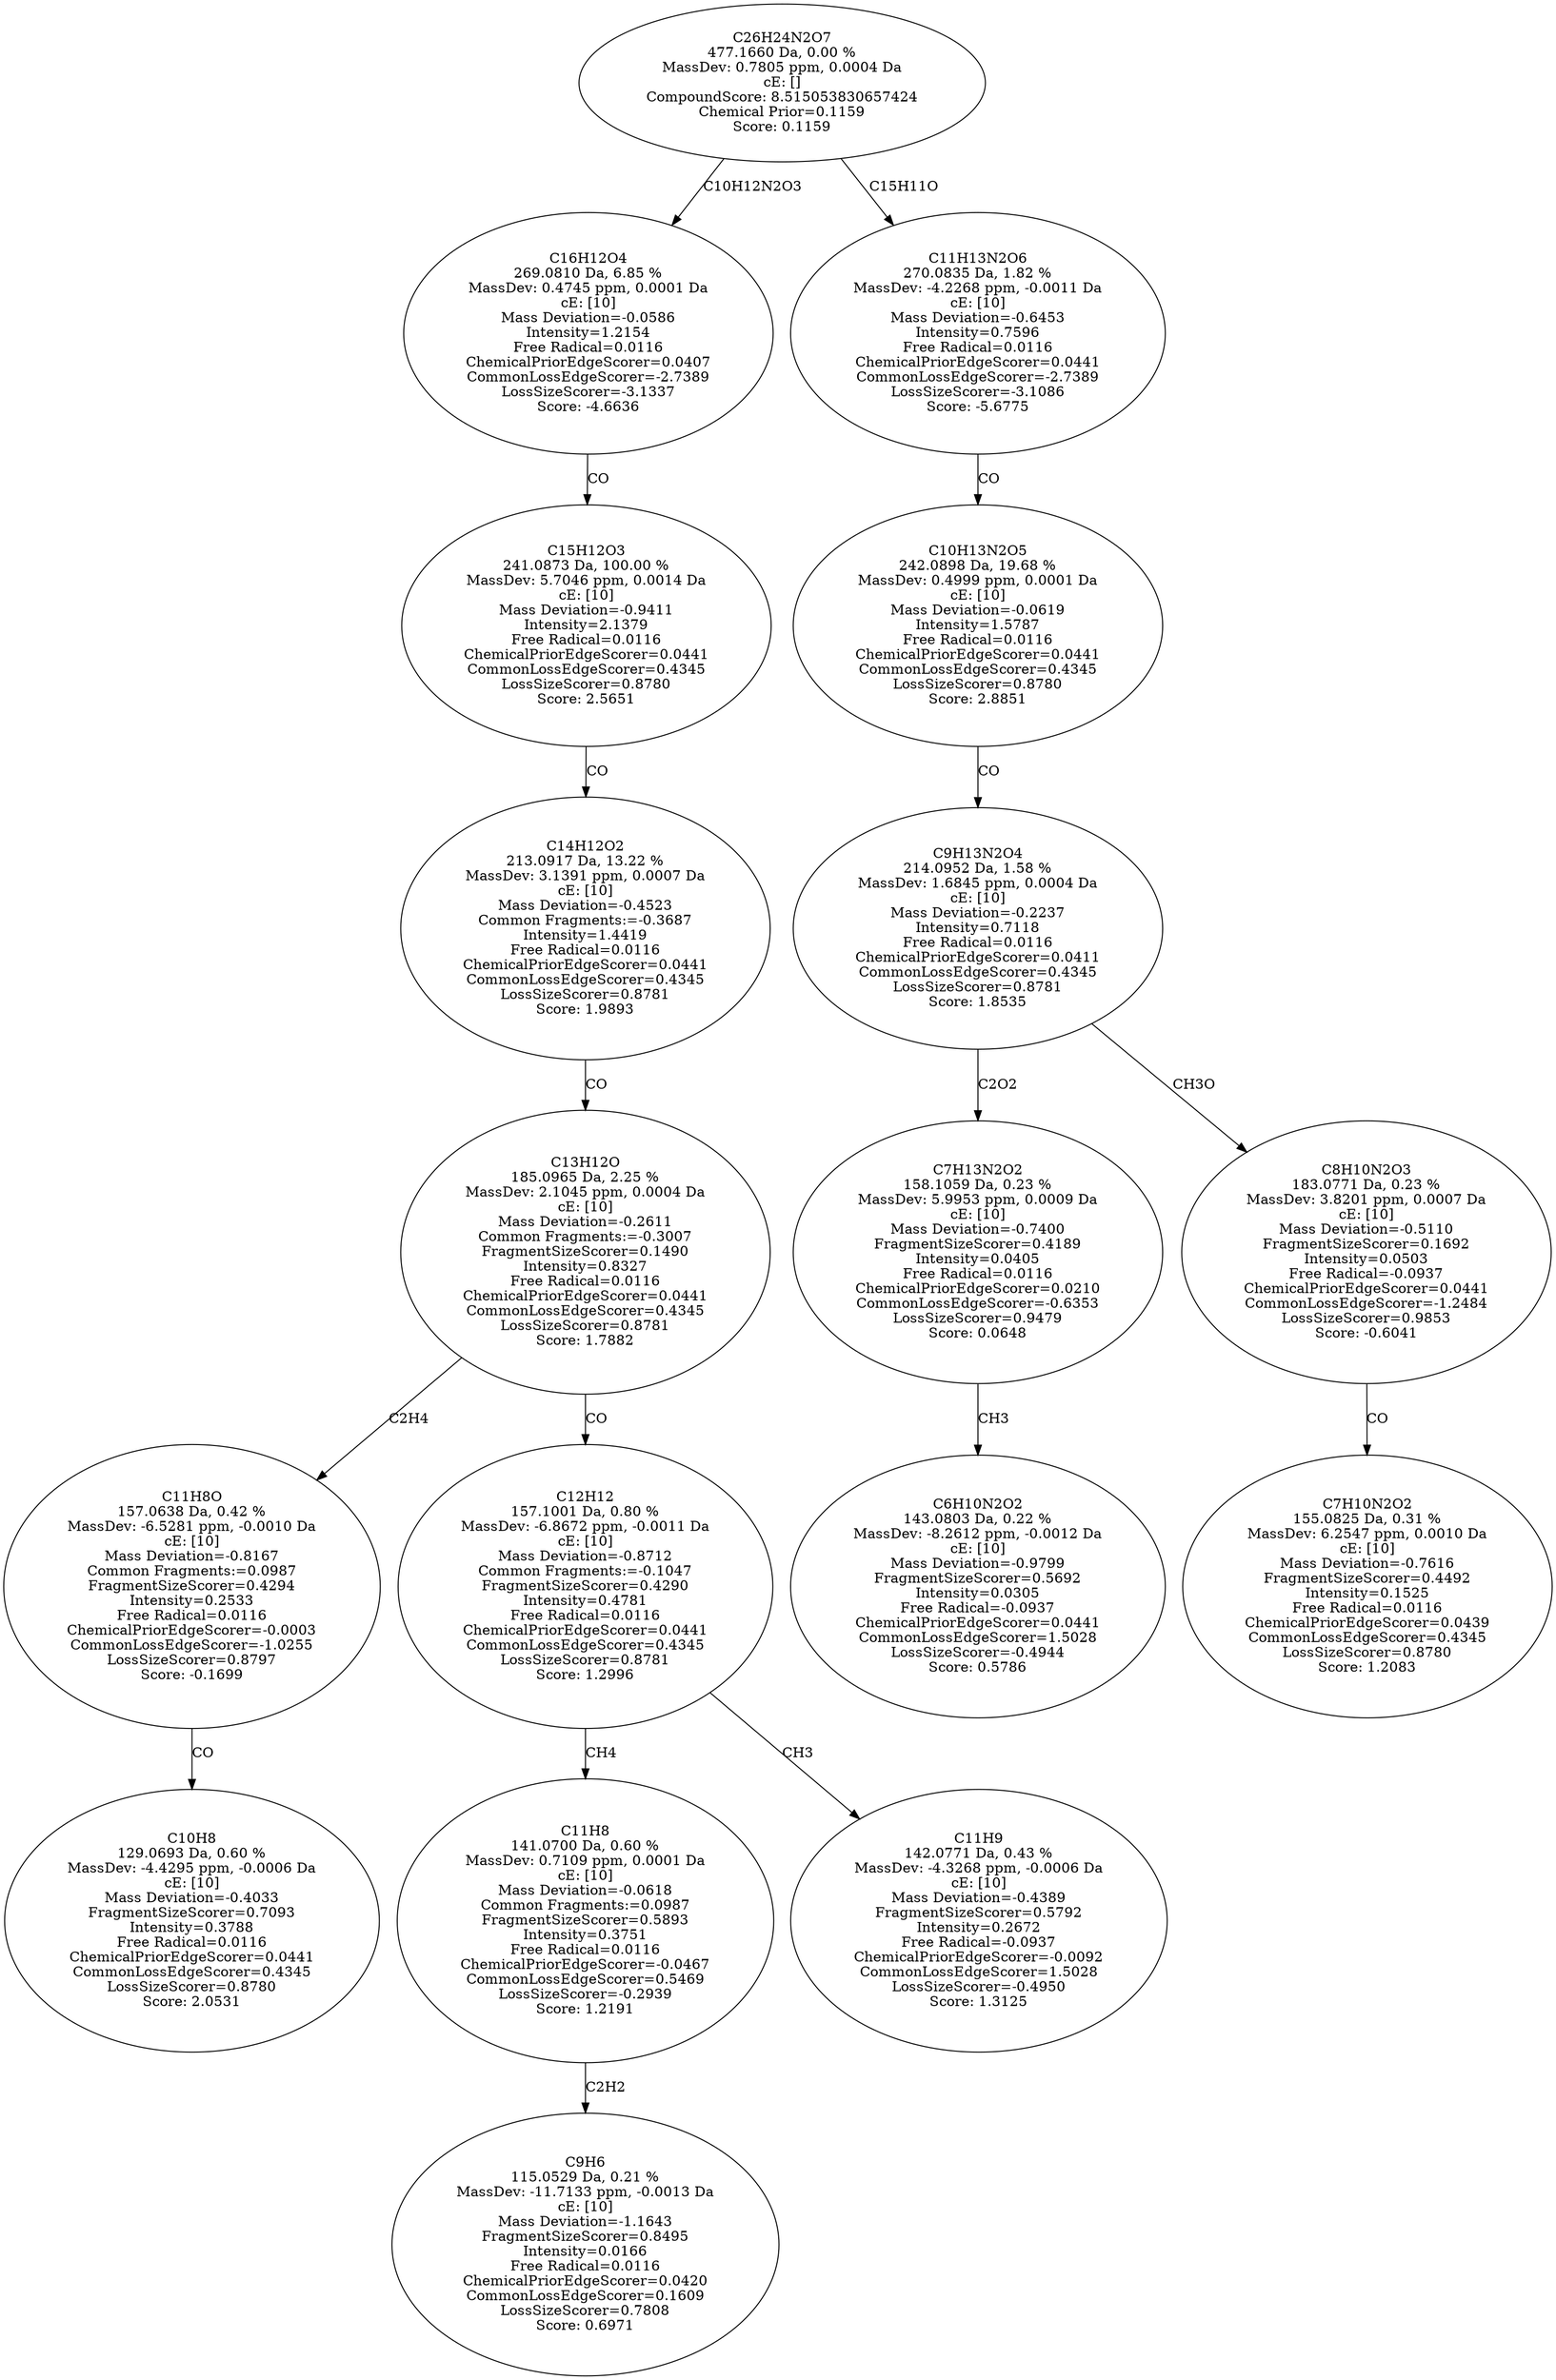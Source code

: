strict digraph {
v1 [label="C10H8\n129.0693 Da, 0.60 %\nMassDev: -4.4295 ppm, -0.0006 Da\ncE: [10]\nMass Deviation=-0.4033\nFragmentSizeScorer=0.7093\nIntensity=0.3788\nFree Radical=0.0116\nChemicalPriorEdgeScorer=0.0441\nCommonLossEdgeScorer=0.4345\nLossSizeScorer=0.8780\nScore: 2.0531"];
v2 [label="C11H8O\n157.0638 Da, 0.42 %\nMassDev: -6.5281 ppm, -0.0010 Da\ncE: [10]\nMass Deviation=-0.8167\nCommon Fragments:=0.0987\nFragmentSizeScorer=0.4294\nIntensity=0.2533\nFree Radical=0.0116\nChemicalPriorEdgeScorer=-0.0003\nCommonLossEdgeScorer=-1.0255\nLossSizeScorer=0.8797\nScore: -0.1699"];
v3 [label="C9H6\n115.0529 Da, 0.21 %\nMassDev: -11.7133 ppm, -0.0013 Da\ncE: [10]\nMass Deviation=-1.1643\nFragmentSizeScorer=0.8495\nIntensity=0.0166\nFree Radical=0.0116\nChemicalPriorEdgeScorer=0.0420\nCommonLossEdgeScorer=0.1609\nLossSizeScorer=0.7808\nScore: 0.6971"];
v4 [label="C11H8\n141.0700 Da, 0.60 %\nMassDev: 0.7109 ppm, 0.0001 Da\ncE: [10]\nMass Deviation=-0.0618\nCommon Fragments:=0.0987\nFragmentSizeScorer=0.5893\nIntensity=0.3751\nFree Radical=0.0116\nChemicalPriorEdgeScorer=-0.0467\nCommonLossEdgeScorer=0.5469\nLossSizeScorer=-0.2939\nScore: 1.2191"];
v5 [label="C11H9\n142.0771 Da, 0.43 %\nMassDev: -4.3268 ppm, -0.0006 Da\ncE: [10]\nMass Deviation=-0.4389\nFragmentSizeScorer=0.5792\nIntensity=0.2672\nFree Radical=-0.0937\nChemicalPriorEdgeScorer=-0.0092\nCommonLossEdgeScorer=1.5028\nLossSizeScorer=-0.4950\nScore: 1.3125"];
v6 [label="C12H12\n157.1001 Da, 0.80 %\nMassDev: -6.8672 ppm, -0.0011 Da\ncE: [10]\nMass Deviation=-0.8712\nCommon Fragments:=-0.1047\nFragmentSizeScorer=0.4290\nIntensity=0.4781\nFree Radical=0.0116\nChemicalPriorEdgeScorer=0.0441\nCommonLossEdgeScorer=0.4345\nLossSizeScorer=0.8781\nScore: 1.2996"];
v7 [label="C13H12O\n185.0965 Da, 2.25 %\nMassDev: 2.1045 ppm, 0.0004 Da\ncE: [10]\nMass Deviation=-0.2611\nCommon Fragments:=-0.3007\nFragmentSizeScorer=0.1490\nIntensity=0.8327\nFree Radical=0.0116\nChemicalPriorEdgeScorer=0.0441\nCommonLossEdgeScorer=0.4345\nLossSizeScorer=0.8781\nScore: 1.7882"];
v8 [label="C14H12O2\n213.0917 Da, 13.22 %\nMassDev: 3.1391 ppm, 0.0007 Da\ncE: [10]\nMass Deviation=-0.4523\nCommon Fragments:=-0.3687\nIntensity=1.4419\nFree Radical=0.0116\nChemicalPriorEdgeScorer=0.0441\nCommonLossEdgeScorer=0.4345\nLossSizeScorer=0.8781\nScore: 1.9893"];
v9 [label="C15H12O3\n241.0873 Da, 100.00 %\nMassDev: 5.7046 ppm, 0.0014 Da\ncE: [10]\nMass Deviation=-0.9411\nIntensity=2.1379\nFree Radical=0.0116\nChemicalPriorEdgeScorer=0.0441\nCommonLossEdgeScorer=0.4345\nLossSizeScorer=0.8780\nScore: 2.5651"];
v10 [label="C16H12O4\n269.0810 Da, 6.85 %\nMassDev: 0.4745 ppm, 0.0001 Da\ncE: [10]\nMass Deviation=-0.0586\nIntensity=1.2154\nFree Radical=0.0116\nChemicalPriorEdgeScorer=0.0407\nCommonLossEdgeScorer=-2.7389\nLossSizeScorer=-3.1337\nScore: -4.6636"];
v11 [label="C6H10N2O2\n143.0803 Da, 0.22 %\nMassDev: -8.2612 ppm, -0.0012 Da\ncE: [10]\nMass Deviation=-0.9799\nFragmentSizeScorer=0.5692\nIntensity=0.0305\nFree Radical=-0.0937\nChemicalPriorEdgeScorer=0.0441\nCommonLossEdgeScorer=1.5028\nLossSizeScorer=-0.4944\nScore: 0.5786"];
v12 [label="C7H13N2O2\n158.1059 Da, 0.23 %\nMassDev: 5.9953 ppm, 0.0009 Da\ncE: [10]\nMass Deviation=-0.7400\nFragmentSizeScorer=0.4189\nIntensity=0.0405\nFree Radical=0.0116\nChemicalPriorEdgeScorer=0.0210\nCommonLossEdgeScorer=-0.6353\nLossSizeScorer=0.9479\nScore: 0.0648"];
v13 [label="C7H10N2O2\n155.0825 Da, 0.31 %\nMassDev: 6.2547 ppm, 0.0010 Da\ncE: [10]\nMass Deviation=-0.7616\nFragmentSizeScorer=0.4492\nIntensity=0.1525\nFree Radical=0.0116\nChemicalPriorEdgeScorer=0.0439\nCommonLossEdgeScorer=0.4345\nLossSizeScorer=0.8780\nScore: 1.2083"];
v14 [label="C8H10N2O3\n183.0771 Da, 0.23 %\nMassDev: 3.8201 ppm, 0.0007 Da\ncE: [10]\nMass Deviation=-0.5110\nFragmentSizeScorer=0.1692\nIntensity=0.0503\nFree Radical=-0.0937\nChemicalPriorEdgeScorer=0.0441\nCommonLossEdgeScorer=-1.2484\nLossSizeScorer=0.9853\nScore: -0.6041"];
v15 [label="C9H13N2O4\n214.0952 Da, 1.58 %\nMassDev: 1.6845 ppm, 0.0004 Da\ncE: [10]\nMass Deviation=-0.2237\nIntensity=0.7118\nFree Radical=0.0116\nChemicalPriorEdgeScorer=0.0411\nCommonLossEdgeScorer=0.4345\nLossSizeScorer=0.8781\nScore: 1.8535"];
v16 [label="C10H13N2O5\n242.0898 Da, 19.68 %\nMassDev: 0.4999 ppm, 0.0001 Da\ncE: [10]\nMass Deviation=-0.0619\nIntensity=1.5787\nFree Radical=0.0116\nChemicalPriorEdgeScorer=0.0441\nCommonLossEdgeScorer=0.4345\nLossSizeScorer=0.8780\nScore: 2.8851"];
v17 [label="C11H13N2O6\n270.0835 Da, 1.82 %\nMassDev: -4.2268 ppm, -0.0011 Da\ncE: [10]\nMass Deviation=-0.6453\nIntensity=0.7596\nFree Radical=0.0116\nChemicalPriorEdgeScorer=0.0441\nCommonLossEdgeScorer=-2.7389\nLossSizeScorer=-3.1086\nScore: -5.6775"];
v18 [label="C26H24N2O7\n477.1660 Da, 0.00 %\nMassDev: 0.7805 ppm, 0.0004 Da\ncE: []\nCompoundScore: 8.515053830657424\nChemical Prior=0.1159\nScore: 0.1159"];
v2 -> v1 [label="CO"];
v7 -> v2 [label="C2H4"];
v4 -> v3 [label="C2H2"];
v6 -> v4 [label="CH4"];
v6 -> v5 [label="CH3"];
v7 -> v6 [label="CO"];
v8 -> v7 [label="CO"];
v9 -> v8 [label="CO"];
v10 -> v9 [label="CO"];
v18 -> v10 [label="C10H12N2O3"];
v12 -> v11 [label="CH3"];
v15 -> v12 [label="C2O2"];
v14 -> v13 [label="CO"];
v15 -> v14 [label="CH3O"];
v16 -> v15 [label="CO"];
v17 -> v16 [label="CO"];
v18 -> v17 [label="C15H11O"];
}